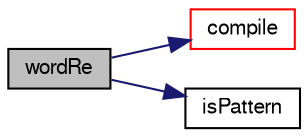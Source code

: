 digraph "wordRe"
{
  bgcolor="transparent";
  edge [fontname="FreeSans",fontsize="10",labelfontname="FreeSans",labelfontsize="10"];
  node [fontname="FreeSans",fontsize="10",shape=record];
  rankdir="LR";
  Node2 [label="wordRe",height=0.2,width=0.4,color="black", fillcolor="grey75", style="filled", fontcolor="black"];
  Node2 -> Node3 [color="midnightblue",fontsize="10",style="solid",fontname="FreeSans"];
  Node3 [label="compile",height=0.2,width=0.4,color="red",URL="$a28262.html#a6d9cf83140518b168e8b2fe2a46b3ec6",tooltip="Compile the regular expression. "];
  Node2 -> Node5 [color="midnightblue",fontsize="10",style="solid",fontname="FreeSans"];
  Node5 [label="isPattern",height=0.2,width=0.4,color="black",URL="$a28262.html#aaa56bb3e9c7d603ea926701883f338dd",tooltip="Test string for regular expression meta characters. "];
}
